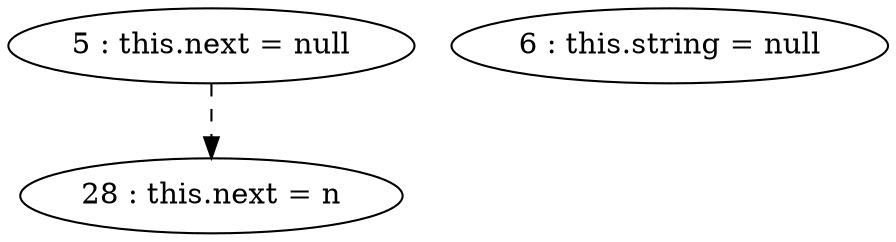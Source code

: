 digraph G {
"5 : this.next = null"
"5 : this.next = null" -> "28 : this.next = n" [style=dashed]
"6 : this.string = null"
"28 : this.next = n"
}